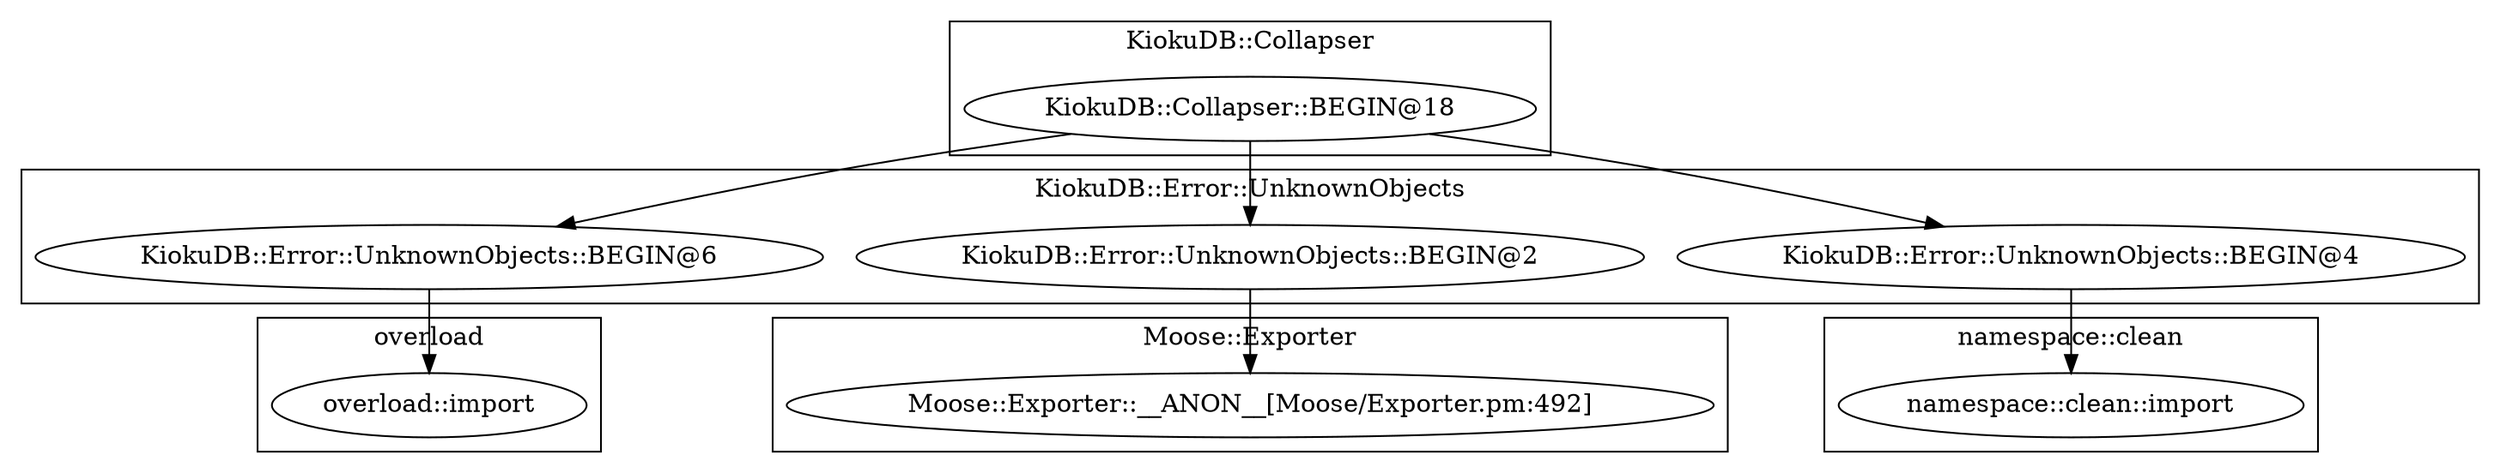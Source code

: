 digraph {
graph [overlap=false]
subgraph cluster_KiokuDB_Error_UnknownObjects {
	label="KiokuDB::Error::UnknownObjects";
	"KiokuDB::Error::UnknownObjects::BEGIN@6";
	"KiokuDB::Error::UnknownObjects::BEGIN@2";
	"KiokuDB::Error::UnknownObjects::BEGIN@4";
}
subgraph cluster_namespace_clean {
	label="namespace::clean";
	"namespace::clean::import";
}
subgraph cluster_KiokuDB_Collapser {
	label="KiokuDB::Collapser";
	"KiokuDB::Collapser::BEGIN@18";
}
subgraph cluster_overload {
	label="overload";
	"overload::import";
}
subgraph cluster_Moose_Exporter {
	label="Moose::Exporter";
	"Moose::Exporter::__ANON__[Moose/Exporter.pm:492]";
}
"KiokuDB::Error::UnknownObjects::BEGIN@6" -> "overload::import";
"KiokuDB::Error::UnknownObjects::BEGIN@4" -> "namespace::clean::import";
"KiokuDB::Error::UnknownObjects::BEGIN@2" -> "Moose::Exporter::__ANON__[Moose/Exporter.pm:492]";
"KiokuDB::Collapser::BEGIN@18" -> "KiokuDB::Error::UnknownObjects::BEGIN@6";
"KiokuDB::Collapser::BEGIN@18" -> "KiokuDB::Error::UnknownObjects::BEGIN@2";
"KiokuDB::Collapser::BEGIN@18" -> "KiokuDB::Error::UnknownObjects::BEGIN@4";
}
